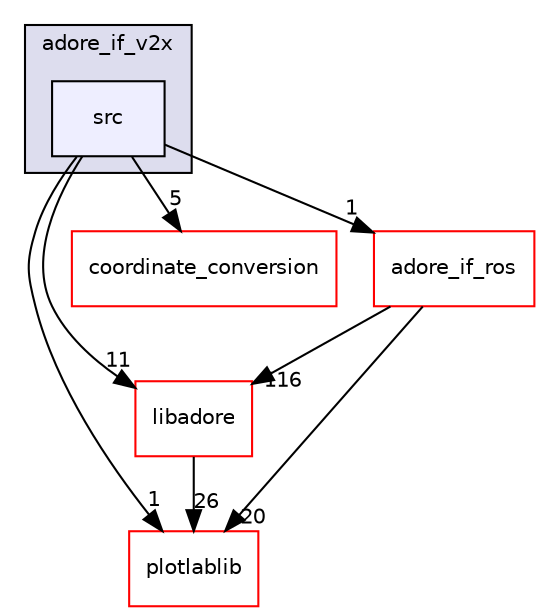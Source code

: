 digraph "/home/fascar/temp/adore/adore_if_v2x/adore_if_v2x/src" {
  compound=true
  node [ fontsize="10", fontname="Helvetica"];
  edge [ labelfontsize="10", labelfontname="Helvetica"];
  subgraph clusterdir_fd5bbf1054faa93453b28ddb7c94bc0b {
    graph [ bgcolor="#ddddee", pencolor="black", label="adore_if_v2x" fontname="Helvetica", fontsize="10", URL="dir_fd5bbf1054faa93453b28ddb7c94bc0b.html"]
  dir_551971490e9d4cb7ba89fd6459e943d9 [shape=box, label="src", style="filled", fillcolor="#eeeeff", pencolor="black", URL="dir_551971490e9d4cb7ba89fd6459e943d9.html"];
  }
  dir_00929dca45ec76ed6859584482da2a34 [shape=box label="libadore" fillcolor="white" style="filled" color="red" URL="dir_00929dca45ec76ed6859584482da2a34.html"];
  dir_18b2dfb3931f9961b4b7423d99338341 [shape=box label="plotlablib" fillcolor="white" style="filled" color="red" URL="dir_18b2dfb3931f9961b4b7423d99338341.html"];
  dir_6e37c74a0ff481b16b1d1efbf9a3b900 [shape=box label="coordinate_conversion" fillcolor="white" style="filled" color="red" URL="dir_6e37c74a0ff481b16b1d1efbf9a3b900.html"];
  dir_ea393da78a52787363d9c069b837d71c [shape=box label="adore_if_ros" fillcolor="white" style="filled" color="red" URL="dir_ea393da78a52787363d9c069b837d71c.html"];
  dir_00929dca45ec76ed6859584482da2a34->dir_18b2dfb3931f9961b4b7423d99338341 [headlabel="26", labeldistance=1.5 headhref="dir_000036_000099.html"];
  dir_ea393da78a52787363d9c069b837d71c->dir_00929dca45ec76ed6859584482da2a34 [headlabel="116", labeldistance=1.5 headhref="dir_000003_000036.html"];
  dir_ea393da78a52787363d9c069b837d71c->dir_18b2dfb3931f9961b4b7423d99338341 [headlabel="20", labeldistance=1.5 headhref="dir_000003_000099.html"];
  dir_551971490e9d4cb7ba89fd6459e943d9->dir_00929dca45ec76ed6859584482da2a34 [headlabel="11", labeldistance=1.5 headhref="dir_000012_000036.html"];
  dir_551971490e9d4cb7ba89fd6459e943d9->dir_18b2dfb3931f9961b4b7423d99338341 [headlabel="1", labeldistance=1.5 headhref="dir_000012_000099.html"];
  dir_551971490e9d4cb7ba89fd6459e943d9->dir_6e37c74a0ff481b16b1d1efbf9a3b900 [headlabel="5", labeldistance=1.5 headhref="dir_000012_000031.html"];
  dir_551971490e9d4cb7ba89fd6459e943d9->dir_ea393da78a52787363d9c069b837d71c [headlabel="1", labeldistance=1.5 headhref="dir_000012_000003.html"];
}
